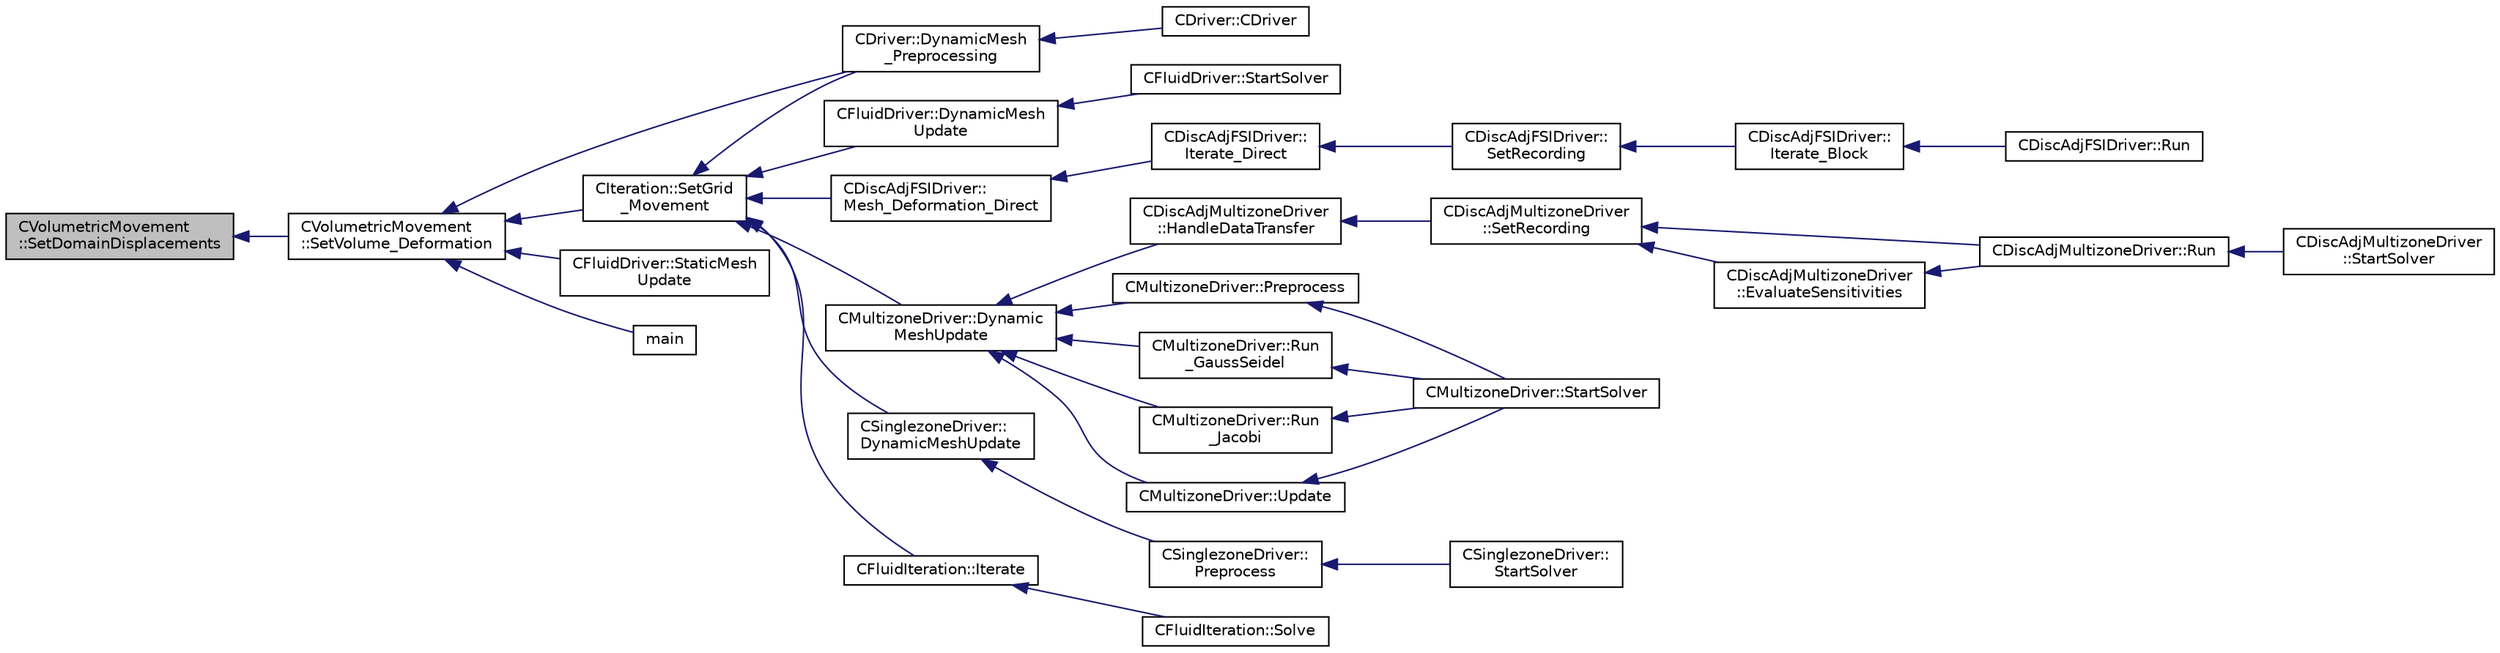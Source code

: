 digraph "CVolumetricMovement::SetDomainDisplacements"
{
  edge [fontname="Helvetica",fontsize="10",labelfontname="Helvetica",labelfontsize="10"];
  node [fontname="Helvetica",fontsize="10",shape=record];
  rankdir="LR";
  Node721 [label="CVolumetricMovement\l::SetDomainDisplacements",height=0.2,width=0.4,color="black", fillcolor="grey75", style="filled", fontcolor="black"];
  Node721 -> Node722 [dir="back",color="midnightblue",fontsize="10",style="solid",fontname="Helvetica"];
  Node722 [label="CVolumetricMovement\l::SetVolume_Deformation",height=0.2,width=0.4,color="black", fillcolor="white", style="filled",URL="$class_c_volumetric_movement.html#a9120967db0448fb16cb3ddf14ce6b533",tooltip="Grid deformation using the spring analogy method. "];
  Node722 -> Node723 [dir="back",color="midnightblue",fontsize="10",style="solid",fontname="Helvetica"];
  Node723 [label="CDriver::DynamicMesh\l_Preprocessing",height=0.2,width=0.4,color="black", fillcolor="white", style="filled",URL="$class_c_driver.html#af585d91d9c08dbddcc2b3e67dd5f5af9",tooltip="GridMovement_Preprocessing. "];
  Node723 -> Node724 [dir="back",color="midnightblue",fontsize="10",style="solid",fontname="Helvetica"];
  Node724 [label="CDriver::CDriver",height=0.2,width=0.4,color="black", fillcolor="white", style="filled",URL="$class_c_driver.html#a3fca4a013a6efa9bbb38fe78a86b5f3d",tooltip="Constructor of the class. "];
  Node722 -> Node725 [dir="back",color="midnightblue",fontsize="10",style="solid",fontname="Helvetica"];
  Node725 [label="CIteration::SetGrid\l_Movement",height=0.2,width=0.4,color="black", fillcolor="white", style="filled",URL="$class_c_iteration.html#a7b36785762f6b0c214569b185b858b6c",tooltip="Updates the positions and grid velocities for dynamic meshes between physical time steps..."];
  Node725 -> Node723 [dir="back",color="midnightblue",fontsize="10",style="solid",fontname="Helvetica"];
  Node725 -> Node726 [dir="back",color="midnightblue",fontsize="10",style="solid",fontname="Helvetica"];
  Node726 [label="CFluidDriver::DynamicMesh\lUpdate",height=0.2,width=0.4,color="black", fillcolor="white", style="filled",URL="$class_c_fluid_driver.html#a4eee67049f34a1875a42afa470e9f828",tooltip="Perform a dynamic mesh deformation, included grid velocity computation and the update of the multigri..."];
  Node726 -> Node727 [dir="back",color="midnightblue",fontsize="10",style="solid",fontname="Helvetica"];
  Node727 [label="CFluidDriver::StartSolver",height=0.2,width=0.4,color="black", fillcolor="white", style="filled",URL="$class_c_fluid_driver.html#a1c122d5a4b5f562f69a84aef2b8bd6d5",tooltip="Launch the computation for all zones and all physics. "];
  Node725 -> Node728 [dir="back",color="midnightblue",fontsize="10",style="solid",fontname="Helvetica"];
  Node728 [label="CDiscAdjFSIDriver::\lMesh_Deformation_Direct",height=0.2,width=0.4,color="black", fillcolor="white", style="filled",URL="$class_c_disc_adj_f_s_i_driver.html#ad683500d6b3773af342165b1b18f5c59",tooltip="Run a direct mesh deformation. "];
  Node728 -> Node729 [dir="back",color="midnightblue",fontsize="10",style="solid",fontname="Helvetica"];
  Node729 [label="CDiscAdjFSIDriver::\lIterate_Direct",height=0.2,width=0.4,color="black", fillcolor="white", style="filled",URL="$class_c_disc_adj_f_s_i_driver.html#acd9e7f14d860522e48ba2b6db34efd49",tooltip="Iterate the direct solver for recording. "];
  Node729 -> Node730 [dir="back",color="midnightblue",fontsize="10",style="solid",fontname="Helvetica"];
  Node730 [label="CDiscAdjFSIDriver::\lSetRecording",height=0.2,width=0.4,color="black", fillcolor="white", style="filled",URL="$class_c_disc_adj_f_s_i_driver.html#ab07394a77802e469a321ccd1b10cb988",tooltip="Set the recording for a Discrete Adjoint iteration for the FSI problem. "];
  Node730 -> Node731 [dir="back",color="midnightblue",fontsize="10",style="solid",fontname="Helvetica"];
  Node731 [label="CDiscAdjFSIDriver::\lIterate_Block",height=0.2,width=0.4,color="black", fillcolor="white", style="filled",URL="$class_c_disc_adj_f_s_i_driver.html#a84949f139fa795b7d34d6ff77e82eb5c",tooltip="Iterate a certain block for adjoint FSI - may be the whole set of variables or independent and subite..."];
  Node731 -> Node732 [dir="back",color="midnightblue",fontsize="10",style="solid",fontname="Helvetica"];
  Node732 [label="CDiscAdjFSIDriver::Run",height=0.2,width=0.4,color="black", fillcolor="white", style="filled",URL="$class_c_disc_adj_f_s_i_driver.html#a2e965d6e9c4dcfc296077cae225cab21",tooltip="Run a Discrete Adjoint iteration for the FSI problem. "];
  Node725 -> Node733 [dir="back",color="midnightblue",fontsize="10",style="solid",fontname="Helvetica"];
  Node733 [label="CMultizoneDriver::Dynamic\lMeshUpdate",height=0.2,width=0.4,color="black", fillcolor="white", style="filled",URL="$class_c_multizone_driver.html#ad28a95a48e9750237a5e2b1bf2c4aac9",tooltip="Perform a dynamic mesh deformation, included grid velocity computation and the update of the multigri..."];
  Node733 -> Node734 [dir="back",color="midnightblue",fontsize="10",style="solid",fontname="Helvetica"];
  Node734 [label="CDiscAdjMultizoneDriver\l::HandleDataTransfer",height=0.2,width=0.4,color="black", fillcolor="white", style="filled",URL="$class_c_disc_adj_multizone_driver.html#ab33de05a7a1f77dcf60014a4a35dd4f1",tooltip="Transfer data between zones and update grids when required. "];
  Node734 -> Node735 [dir="back",color="midnightblue",fontsize="10",style="solid",fontname="Helvetica"];
  Node735 [label="CDiscAdjMultizoneDriver\l::SetRecording",height=0.2,width=0.4,color="black", fillcolor="white", style="filled",URL="$class_c_disc_adj_multizone_driver.html#a441f8669a04147aacab7df463e1dd021",tooltip="Record one iteration of the primal problem within each zone. "];
  Node735 -> Node736 [dir="back",color="midnightblue",fontsize="10",style="solid",fontname="Helvetica"];
  Node736 [label="CDiscAdjMultizoneDriver::Run",height=0.2,width=0.4,color="black", fillcolor="white", style="filled",URL="$class_c_disc_adj_multizone_driver.html#af996aecdb6d20aa4fc81c9b67295abf5",tooltip="[Overload] Run an discrete adjoint update of all solvers within multiple zones. "];
  Node736 -> Node737 [dir="back",color="midnightblue",fontsize="10",style="solid",fontname="Helvetica"];
  Node737 [label="CDiscAdjMultizoneDriver\l::StartSolver",height=0.2,width=0.4,color="black", fillcolor="white", style="filled",URL="$class_c_disc_adj_multizone_driver.html#a75de0a1a482ceeed4301a384f1515092",tooltip="[Overload] Launch the computation for discrete adjoint multizone problems. "];
  Node735 -> Node738 [dir="back",color="midnightblue",fontsize="10",style="solid",fontname="Helvetica"];
  Node738 [label="CDiscAdjMultizoneDriver\l::EvaluateSensitivities",height=0.2,width=0.4,color="black", fillcolor="white", style="filled",URL="$class_c_disc_adj_multizone_driver.html#ac2789097629674cfb7d4de64954024df",tooltip="Evaluate sensitivites for the current adjoint solution and output files. "];
  Node738 -> Node736 [dir="back",color="midnightblue",fontsize="10",style="solid",fontname="Helvetica"];
  Node733 -> Node739 [dir="back",color="midnightblue",fontsize="10",style="solid",fontname="Helvetica"];
  Node739 [label="CMultizoneDriver::Preprocess",height=0.2,width=0.4,color="black", fillcolor="white", style="filled",URL="$class_c_multizone_driver.html#a29c97f0dff69501feb7d5f8fe2670088",tooltip="Preprocess the multizone iteration. "];
  Node739 -> Node740 [dir="back",color="midnightblue",fontsize="10",style="solid",fontname="Helvetica"];
  Node740 [label="CMultizoneDriver::StartSolver",height=0.2,width=0.4,color="black", fillcolor="white", style="filled",URL="$class_c_multizone_driver.html#a03cfc000c383ef0d86d34e1c6aef5ff3",tooltip="[Overload] Launch the computation for multizone problems. "];
  Node733 -> Node741 [dir="back",color="midnightblue",fontsize="10",style="solid",fontname="Helvetica"];
  Node741 [label="CMultizoneDriver::Run\l_GaussSeidel",height=0.2,width=0.4,color="black", fillcolor="white", style="filled",URL="$class_c_multizone_driver.html#a8036223cdbe0c0d4552f17f6bad9189b",tooltip="Run a Block Gauss-Seidel iteration in all physical zones. "];
  Node741 -> Node740 [dir="back",color="midnightblue",fontsize="10",style="solid",fontname="Helvetica"];
  Node733 -> Node742 [dir="back",color="midnightblue",fontsize="10",style="solid",fontname="Helvetica"];
  Node742 [label="CMultizoneDriver::Run\l_Jacobi",height=0.2,width=0.4,color="black", fillcolor="white", style="filled",URL="$class_c_multizone_driver.html#a1bf2824daac5a10e8fb7387676eee338",tooltip="Run a Block-Jacobi iteration in all physical zones. "];
  Node742 -> Node740 [dir="back",color="midnightblue",fontsize="10",style="solid",fontname="Helvetica"];
  Node733 -> Node743 [dir="back",color="midnightblue",fontsize="10",style="solid",fontname="Helvetica"];
  Node743 [label="CMultizoneDriver::Update",height=0.2,width=0.4,color="black", fillcolor="white", style="filled",URL="$class_c_multizone_driver.html#ac5d960382730c14b035965906cf02cb6",tooltip="Update the dual-time solution within multiple zones. "];
  Node743 -> Node740 [dir="back",color="midnightblue",fontsize="10",style="solid",fontname="Helvetica"];
  Node725 -> Node744 [dir="back",color="midnightblue",fontsize="10",style="solid",fontname="Helvetica"];
  Node744 [label="CSinglezoneDriver::\lDynamicMeshUpdate",height=0.2,width=0.4,color="black", fillcolor="white", style="filled",URL="$class_c_singlezone_driver.html#a8cf4c7786b495d459818b656a7f6a357",tooltip="Perform a dynamic mesh deformation, included grid velocity computation and the update of the multigri..."];
  Node744 -> Node745 [dir="back",color="midnightblue",fontsize="10",style="solid",fontname="Helvetica"];
  Node745 [label="CSinglezoneDriver::\lPreprocess",height=0.2,width=0.4,color="black", fillcolor="white", style="filled",URL="$class_c_singlezone_driver.html#adc6587c2d0cd656a4fbdebaf611fbbc8",tooltip="Preprocess the single-zone iteration. "];
  Node745 -> Node746 [dir="back",color="midnightblue",fontsize="10",style="solid",fontname="Helvetica"];
  Node746 [label="CSinglezoneDriver::\lStartSolver",height=0.2,width=0.4,color="black", fillcolor="white", style="filled",URL="$class_c_singlezone_driver.html#a6eb4215f7ee740a6d5edb798110ce44a",tooltip="[Overload] Launch the computation for single-zone problems. "];
  Node725 -> Node747 [dir="back",color="midnightblue",fontsize="10",style="solid",fontname="Helvetica"];
  Node747 [label="CFluidIteration::Iterate",height=0.2,width=0.4,color="black", fillcolor="white", style="filled",URL="$class_c_fluid_iteration.html#ab1379b4cba3d8c893395123fb6030986",tooltip="Perform a single iteration of the fluid system. "];
  Node747 -> Node748 [dir="back",color="midnightblue",fontsize="10",style="solid",fontname="Helvetica"];
  Node748 [label="CFluidIteration::Solve",height=0.2,width=0.4,color="black", fillcolor="white", style="filled",URL="$class_c_fluid_iteration.html#ae22cd342c9c9d2ea5ac3f5103394ff80",tooltip="Iterate the fluid system for a number of Inner_Iter iterations. "];
  Node722 -> Node749 [dir="back",color="midnightblue",fontsize="10",style="solid",fontname="Helvetica"];
  Node749 [label="CFluidDriver::StaticMesh\lUpdate",height=0.2,width=0.4,color="black", fillcolor="white", style="filled",URL="$class_c_fluid_driver.html#a6771333285f189b2f979478dee64d897",tooltip="Perform a static mesh deformation, without considering grid velocity (multiple zone). "];
  Node722 -> Node750 [dir="back",color="midnightblue",fontsize="10",style="solid",fontname="Helvetica"];
  Node750 [label="main",height=0.2,width=0.4,color="black", fillcolor="white", style="filled",URL="$_s_u2___d_e_f_8cpp.html#a0ddf1224851353fc92bfbff6f499fa97"];
}
